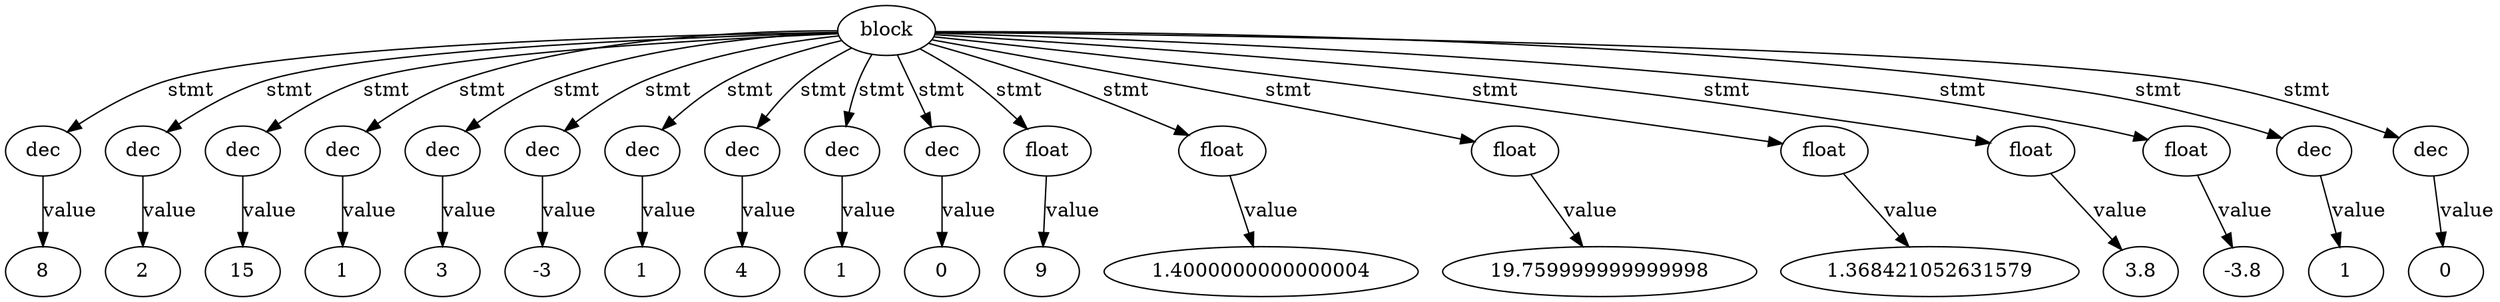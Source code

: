 digraph AST {
 ordering="out"
 "0" [label="block"];
 "0" -> "1" [label="stmt"];
 "1" [label="dec"];
 "1" -> "2" [label="value"];
 "2" [label="8"];
 "0" -> "3" [label="stmt"];
 "3" [label="dec"];
 "3" -> "4" [label="value"];
 "4" [label="2"];
 "0" -> "5" [label="stmt"];
 "5" [label="dec"];
 "5" -> "6" [label="value"];
 "6" [label="15"];
 "0" -> "7" [label="stmt"];
 "7" [label="dec"];
 "7" -> "8" [label="value"];
 "8" [label="1"];
 "0" -> "9" [label="stmt"];
 "9" [label="dec"];
 "9" -> "10" [label="value"];
 "10" [label="3"];
 "0" -> "11" [label="stmt"];
 "11" [label="dec"];
 "11" -> "12" [label="value"];
 "12" [label="-3"];
 "0" -> "13" [label="stmt"];
 "13" [label="dec"];
 "13" -> "14" [label="value"];
 "14" [label="1"];
 "0" -> "15" [label="stmt"];
 "15" [label="dec"];
 "15" -> "16" [label="value"];
 "16" [label="4"];
 "0" -> "17" [label="stmt"];
 "17" [label="dec"];
 "17" -> "18" [label="value"];
 "18" [label="1"];
 "0" -> "19" [label="stmt"];
 "19" [label="dec"];
 "19" -> "20" [label="value"];
 "20" [label="0"];
 "0" -> "21" [label="stmt"];
 "21" [label="float"];
 "21" -> "22" [label="value"];
 "22" [label="9"];
 "0" -> "23" [label="stmt"];
 "23" [label="float"];
 "23" -> "24" [label="value"];
 "24" [label="1.4000000000000004"];
 "0" -> "25" [label="stmt"];
 "25" [label="float"];
 "25" -> "26" [label="value"];
 "26" [label="19.759999999999998"];
 "0" -> "27" [label="stmt"];
 "27" [label="float"];
 "27" -> "28" [label="value"];
 "28" [label="1.368421052631579"];
 "0" -> "29" [label="stmt"];
 "29" [label="float"];
 "29" -> "30" [label="value"];
 "30" [label="3.8"];
 "0" -> "31" [label="stmt"];
 "31" [label="float"];
 "31" -> "32" [label="value"];
 "32" [label="-3.8"];
 "0" -> "33" [label="stmt"];
 "33" [label="dec"];
 "33" -> "34" [label="value"];
 "34" [label="1"];
 "0" -> "35" [label="stmt"];
 "35" [label="dec"];
 "35" -> "36" [label="value"];
 "36" [label="0"];
}
